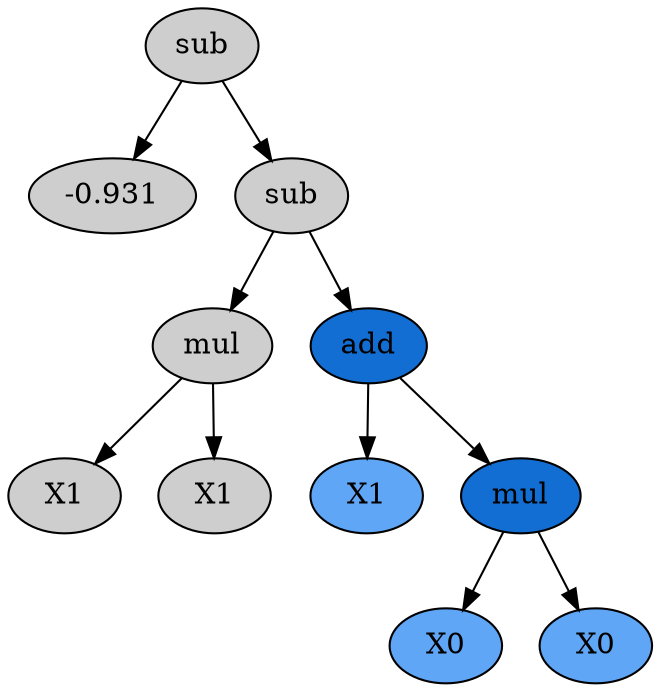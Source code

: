 digraph program {
node [style=filled]
0 [label="sub", fillcolor="#cecece"] ;
1 [label="-0.931", fillcolor="#cecece"] ;
2 [label="sub", fillcolor="#cecece"] ;
3 [label="mul", fillcolor="#cecece"] ;
4 [label="X1", fillcolor="#cecece"] ;
5 [label="X1", fillcolor="#cecece"] ;
3 -> 5 ;
3 -> 4 ;
6 [label="add", fillcolor="#136ed4"] ;
7 [label="X1", fillcolor="#60a6f6"] ;
8 [label="mul", fillcolor="#136ed4"] ;
9 [label="X0", fillcolor="#60a6f6"] ;
10 [label="X0", fillcolor="#60a6f6"] ;
8 -> 10 ;
8 -> 9 ;
6 -> 8 ;
6 -> 7 ;
2 -> 6 ;
2 -> 3 ;
0 -> 2 ;
0 -> 1 ;
}

